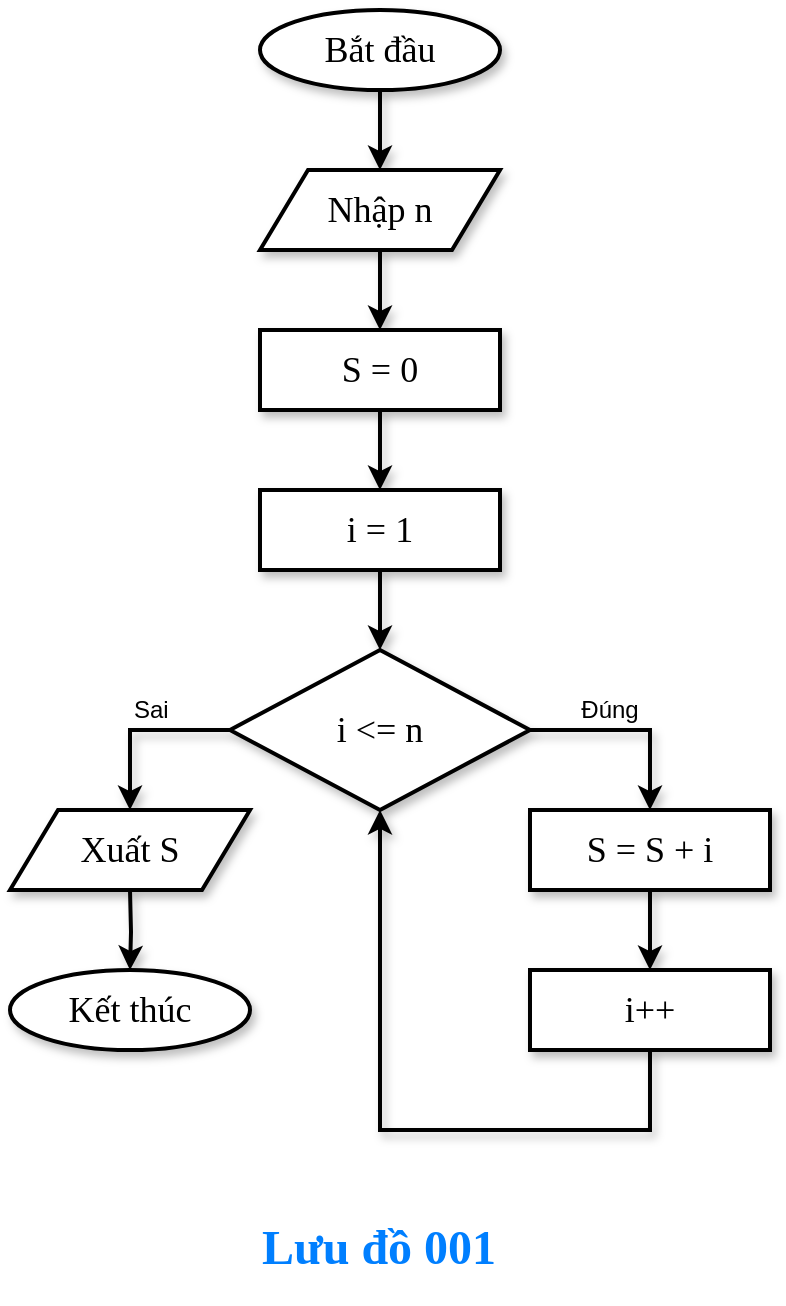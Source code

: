 <mxfile version="11.2.9" type="google" pages="1"><diagram id="nCHNrzGaSgO7AeGE3mxt" name="Page-1"><mxGraphModel dx="2092" dy="868" grid="1" gridSize="10" guides="1" tooltips="1" connect="1" arrows="1" fold="1" page="1" pageScale="1" pageWidth="850" pageHeight="1400" math="0" shadow="0"><root><mxCell id="0"/><mxCell id="1" parent="0"/><mxCell id="1kiVrH8TqKkP_2vCKUa3-4" style="edgeStyle=orthogonalEdgeStyle;rounded=0;orthogonalLoop=1;jettySize=auto;html=1;entryX=0.5;entryY=0;entryDx=0;entryDy=0;fontSize=18;fontFamily=Times New Roman;strokeWidth=2;shadow=1;" parent="1" source="1kiVrH8TqKkP_2vCKUa3-1" target="1kiVrH8TqKkP_2vCKUa3-2" edge="1"><mxGeometry relative="1" as="geometry"/></mxCell><mxCell id="1kiVrH8TqKkP_2vCKUa3-1" value="Bắt đầu" style="ellipse;whiteSpace=wrap;html=1;fontSize=18;fontFamily=Times New Roman;strokeWidth=2;shadow=1;" parent="1" vertex="1"><mxGeometry x="346" y="80" width="120" height="40" as="geometry"/></mxCell><mxCell id="1kiVrH8TqKkP_2vCKUa3-6" style="edgeStyle=orthogonalEdgeStyle;rounded=0;orthogonalLoop=1;jettySize=auto;html=1;entryX=0.5;entryY=0;entryDx=0;entryDy=0;fontSize=18;fontFamily=Times New Roman;strokeWidth=2;shadow=1;" parent="1" source="1kiVrH8TqKkP_2vCKUa3-2" target="1kiVrH8TqKkP_2vCKUa3-5" edge="1"><mxGeometry relative="1" as="geometry"/></mxCell><mxCell id="1kiVrH8TqKkP_2vCKUa3-2" value="Nhập n" style="shape=parallelogram;perimeter=parallelogramPerimeter;whiteSpace=wrap;html=1;fontSize=18;fontFamily=Times New Roman;strokeWidth=2;shadow=1;" parent="1" vertex="1"><mxGeometry x="346" y="160" width="120" height="40" as="geometry"/></mxCell><mxCell id="1kiVrH8TqKkP_2vCKUa3-10" style="edgeStyle=orthogonalEdgeStyle;rounded=0;orthogonalLoop=1;jettySize=auto;html=1;exitX=0.5;exitY=1;exitDx=0;exitDy=0;entryX=0.5;entryY=0;entryDx=0;entryDy=0;fontFamily=Times New Roman;fontSize=18;strokeWidth=2;shadow=1;" parent="1" source="1kiVrH8TqKkP_2vCKUa3-5" target="1kiVrH8TqKkP_2vCKUa3-9" edge="1"><mxGeometry relative="1" as="geometry"/></mxCell><mxCell id="1kiVrH8TqKkP_2vCKUa3-5" value="S = 0" style="rounded=0;whiteSpace=wrap;html=1;fontSize=18;fontFamily=Times New Roman;strokeWidth=2;shadow=1;" parent="1" vertex="1"><mxGeometry x="346" y="240" width="120" height="40" as="geometry"/></mxCell><mxCell id="1kiVrH8TqKkP_2vCKUa3-12" style="edgeStyle=orthogonalEdgeStyle;rounded=0;orthogonalLoop=1;jettySize=auto;html=1;entryX=0.5;entryY=0;entryDx=0;entryDy=0;fontFamily=Times New Roman;fontSize=18;strokeWidth=2;shadow=1;" parent="1" source="1kiVrH8TqKkP_2vCKUa3-9" target="1kiVrH8TqKkP_2vCKUa3-11" edge="1"><mxGeometry relative="1" as="geometry"/></mxCell><mxCell id="1kiVrH8TqKkP_2vCKUa3-9" value="i = 1" style="rounded=0;whiteSpace=wrap;html=1;fontFamily=Times New Roman;fontSize=18;strokeWidth=2;shadow=1;" parent="1" vertex="1"><mxGeometry x="346" y="320" width="120" height="40" as="geometry"/></mxCell><mxCell id="1kiVrH8TqKkP_2vCKUa3-34" style="edgeStyle=orthogonalEdgeStyle;rounded=0;orthogonalLoop=1;jettySize=auto;html=1;exitX=1;exitY=0.5;exitDx=0;exitDy=0;entryX=0.5;entryY=0;entryDx=0;entryDy=0;fontFamily=Times New Roman;fontSize=18;strokeWidth=2;shadow=1;" parent="1" source="1kiVrH8TqKkP_2vCKUa3-11" target="1kiVrH8TqKkP_2vCKUa3-17" edge="1"><mxGeometry relative="1" as="geometry"/></mxCell><mxCell id="1kiVrH8TqKkP_2vCKUa3-37" style="edgeStyle=orthogonalEdgeStyle;rounded=0;orthogonalLoop=1;jettySize=auto;html=1;entryX=0.5;entryY=0;entryDx=0;entryDy=0;fontFamily=Times New Roman;fontSize=18;strokeWidth=2;shadow=1;" parent="1" source="1kiVrH8TqKkP_2vCKUa3-11" edge="1"><mxGeometry relative="1" as="geometry"><Array as="points"><mxPoint x="281" y="440"/></Array><mxPoint x="281" y="480" as="targetPoint"/></mxGeometry></mxCell><mxCell id="1kiVrH8TqKkP_2vCKUa3-11" value="i &amp;lt;= n" style="rhombus;whiteSpace=wrap;html=1;fontFamily=Times New Roman;fontSize=18;strokeWidth=2;shadow=1;" parent="1" vertex="1"><mxGeometry x="331" y="400" width="150" height="80" as="geometry"/></mxCell><mxCell id="1kiVrH8TqKkP_2vCKUa3-19" value="" style="edgeStyle=orthogonalEdgeStyle;rounded=0;orthogonalLoop=1;jettySize=auto;html=1;fontFamily=Times New Roman;fontSize=18;strokeWidth=2;shadow=1;" parent="1" source="1kiVrH8TqKkP_2vCKUa3-17" target="1kiVrH8TqKkP_2vCKUa3-18" edge="1"><mxGeometry relative="1" as="geometry"/></mxCell><mxCell id="1kiVrH8TqKkP_2vCKUa3-17" value="S = S + i" style="rounded=0;whiteSpace=wrap;html=1;fontFamily=Times New Roman;fontSize=18;strokeWidth=2;shadow=1;" parent="1" vertex="1"><mxGeometry x="481" y="480" width="120" height="40" as="geometry"/></mxCell><mxCell id="1kiVrH8TqKkP_2vCKUa3-35" style="edgeStyle=orthogonalEdgeStyle;rounded=0;orthogonalLoop=1;jettySize=auto;html=1;entryX=0.5;entryY=1;entryDx=0;entryDy=0;fontFamily=Times New Roman;fontSize=18;strokeWidth=2;shadow=1;" parent="1" source="1kiVrH8TqKkP_2vCKUa3-18" target="1kiVrH8TqKkP_2vCKUa3-11" edge="1"><mxGeometry relative="1" as="geometry"><Array as="points"><mxPoint x="541" y="640"/><mxPoint x="406" y="640"/></Array></mxGeometry></mxCell><mxCell id="1kiVrH8TqKkP_2vCKUa3-18" value="i++" style="rounded=0;whiteSpace=wrap;html=1;fontFamily=Times New Roman;fontSize=18;strokeWidth=2;shadow=1;" parent="1" vertex="1"><mxGeometry x="481" y="560" width="120" height="40" as="geometry"/></mxCell><mxCell id="1kiVrH8TqKkP_2vCKUa3-39" style="edgeStyle=orthogonalEdgeStyle;rounded=0;orthogonalLoop=1;jettySize=auto;html=1;entryX=0.5;entryY=0;entryDx=0;entryDy=0;fontFamily=Times New Roman;fontSize=18;strokeWidth=2;shadow=1;" parent="1" target="1kiVrH8TqKkP_2vCKUa3-38" edge="1"><mxGeometry relative="1" as="geometry"><mxPoint x="281" y="520" as="sourcePoint"/></mxGeometry></mxCell><mxCell id="1kiVrH8TqKkP_2vCKUa3-38" value="Kết thúc" style="ellipse;whiteSpace=wrap;html=1;fontFamily=Times New Roman;fontSize=18;strokeWidth=2;shadow=1;" parent="1" vertex="1"><mxGeometry x="221" y="560" width="120" height="40" as="geometry"/></mxCell><mxCell id="1kiVrH8TqKkP_2vCKUa3-40" value="&lt;h1&gt;&lt;font style=&quot;font-size: 24px&quot;&gt;Lưu đồ 001&lt;/font&gt;&lt;/h1&gt;" style="text;html=1;strokeColor=none;fillColor=none;spacing=5;spacingTop=-20;whiteSpace=wrap;overflow=hidden;rounded=0;fontFamily=Times New Roman;fontSize=18;align=center;fontColor=#007FFF;strokeWidth=2;shadow=1;" parent="1" vertex="1"><mxGeometry x="325" y="660" width="161" height="60" as="geometry"/></mxCell><mxCell id="wdQuFxpb9wQgyht-IE1N-3" value="Xuất S" style="shape=parallelogram;perimeter=parallelogramPerimeter;whiteSpace=wrap;html=1;fontSize=18;fontFamily=Times New Roman;strokeWidth=2;shadow=1;" parent="1" vertex="1"><mxGeometry x="221" y="480" width="120" height="40" as="geometry"/></mxCell><mxCell id="RDLlFyRzJcSXAaJhqHWG-1" value="Sai" style="text;html=1;resizable=0;points=[];autosize=1;align=left;verticalAlign=top;spacingTop=-4;" parent="1" vertex="1"><mxGeometry x="281" y="420" width="30" height="20" as="geometry"/></mxCell><mxCell id="RDLlFyRzJcSXAaJhqHWG-2" value="Đúng" style="text;html=1;strokeColor=none;fillColor=none;align=center;verticalAlign=middle;whiteSpace=wrap;rounded=0;" parent="1" vertex="1"><mxGeometry x="501" y="420" width="40" height="20" as="geometry"/></mxCell></root></mxGraphModel></diagram></mxfile>